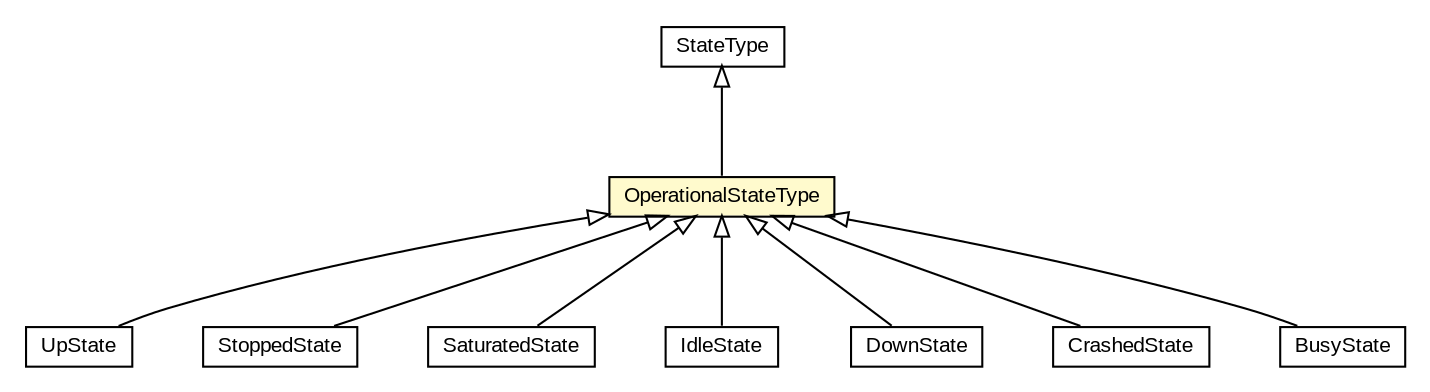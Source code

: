 #!/usr/local/bin/dot
#
# Class diagram 
# Generated by UMLGraph version R5_6-24-gf6e263 (http://www.umlgraph.org/)
#

digraph G {
	edge [fontname="arial",fontsize=10,labelfontname="arial",labelfontsize=10];
	node [fontname="arial",fontsize=10,shape=plaintext];
	nodesep=0.25;
	ranksep=0.5;
	// org.oasis_open.docs.wsdm.mows_2.UpState
	c800699 [label=<<table title="org.oasis_open.docs.wsdm.mows_2.UpState" border="0" cellborder="1" cellspacing="0" cellpadding="2" port="p" href="./UpState.html">
		<tr><td><table border="0" cellspacing="0" cellpadding="1">
<tr><td align="center" balign="center"> UpState </td></tr>
		</table></td></tr>
		</table>>, URL="./UpState.html", fontname="arial", fontcolor="black", fontsize=10.0];
	// org.oasis_open.docs.wsdm.mows_2.StoppedState
	c800703 [label=<<table title="org.oasis_open.docs.wsdm.mows_2.StoppedState" border="0" cellborder="1" cellspacing="0" cellpadding="2" port="p" href="./StoppedState.html">
		<tr><td><table border="0" cellspacing="0" cellpadding="1">
<tr><td align="center" balign="center"> StoppedState </td></tr>
		</table></td></tr>
		</table>>, URL="./StoppedState.html", fontname="arial", fontcolor="black", fontsize=10.0];
	// org.oasis_open.docs.wsdm.mows_2.SaturatedState
	c800704 [label=<<table title="org.oasis_open.docs.wsdm.mows_2.SaturatedState" border="0" cellborder="1" cellspacing="0" cellpadding="2" port="p" href="./SaturatedState.html">
		<tr><td><table border="0" cellspacing="0" cellpadding="1">
<tr><td align="center" balign="center"> SaturatedState </td></tr>
		</table></td></tr>
		</table>>, URL="./SaturatedState.html", fontname="arial", fontcolor="black", fontsize=10.0];
	// org.oasis_open.docs.wsdm.mows_2.OperationalStateType
	c800716 [label=<<table title="org.oasis_open.docs.wsdm.mows_2.OperationalStateType" border="0" cellborder="1" cellspacing="0" cellpadding="2" port="p" bgcolor="lemonChiffon" href="./OperationalStateType.html">
		<tr><td><table border="0" cellspacing="0" cellpadding="1">
<tr><td align="center" balign="center"> OperationalStateType </td></tr>
		</table></td></tr>
		</table>>, URL="./OperationalStateType.html", fontname="arial", fontcolor="black", fontsize=10.0];
	// org.oasis_open.docs.wsdm.mows_2.IdleState
	c800724 [label=<<table title="org.oasis_open.docs.wsdm.mows_2.IdleState" border="0" cellborder="1" cellspacing="0" cellpadding="2" port="p" href="./IdleState.html">
		<tr><td><table border="0" cellspacing="0" cellpadding="1">
<tr><td align="center" balign="center"> IdleState </td></tr>
		</table></td></tr>
		</table>>, URL="./IdleState.html", fontname="arial", fontcolor="black", fontsize=10.0];
	// org.oasis_open.docs.wsdm.mows_2.DownState
	c800728 [label=<<table title="org.oasis_open.docs.wsdm.mows_2.DownState" border="0" cellborder="1" cellspacing="0" cellpadding="2" port="p" href="./DownState.html">
		<tr><td><table border="0" cellspacing="0" cellpadding="1">
<tr><td align="center" balign="center"> DownState </td></tr>
		</table></td></tr>
		</table>>, URL="./DownState.html", fontname="arial", fontcolor="black", fontsize=10.0];
	// org.oasis_open.docs.wsdm.mows_2.CrashedState
	c800729 [label=<<table title="org.oasis_open.docs.wsdm.mows_2.CrashedState" border="0" cellborder="1" cellspacing="0" cellpadding="2" port="p" href="./CrashedState.html">
		<tr><td><table border="0" cellspacing="0" cellpadding="1">
<tr><td align="center" balign="center"> CrashedState </td></tr>
		</table></td></tr>
		</table>>, URL="./CrashedState.html", fontname="arial", fontcolor="black", fontsize=10.0];
	// org.oasis_open.docs.wsdm.mows_2.BusyState
	c800730 [label=<<table title="org.oasis_open.docs.wsdm.mows_2.BusyState" border="0" cellborder="1" cellspacing="0" cellpadding="2" port="p" href="./BusyState.html">
		<tr><td><table border="0" cellspacing="0" cellpadding="1">
<tr><td align="center" balign="center"> BusyState </td></tr>
		</table></td></tr>
		</table>>, URL="./BusyState.html", fontname="arial", fontcolor="black", fontsize=10.0];
	// org.oasis_open.docs.wsdm.muws2_2.StateType
	c800743 [label=<<table title="org.oasis_open.docs.wsdm.muws2_2.StateType" border="0" cellborder="1" cellspacing="0" cellpadding="2" port="p" href="../muws2_2/StateType.html">
		<tr><td><table border="0" cellspacing="0" cellpadding="1">
<tr><td align="center" balign="center"> StateType </td></tr>
		</table></td></tr>
		</table>>, URL="../muws2_2/StateType.html", fontname="arial", fontcolor="black", fontsize=10.0];
	//org.oasis_open.docs.wsdm.mows_2.UpState extends org.oasis_open.docs.wsdm.mows_2.OperationalStateType
	c800716:p -> c800699:p [dir=back,arrowtail=empty];
	//org.oasis_open.docs.wsdm.mows_2.StoppedState extends org.oasis_open.docs.wsdm.mows_2.OperationalStateType
	c800716:p -> c800703:p [dir=back,arrowtail=empty];
	//org.oasis_open.docs.wsdm.mows_2.SaturatedState extends org.oasis_open.docs.wsdm.mows_2.OperationalStateType
	c800716:p -> c800704:p [dir=back,arrowtail=empty];
	//org.oasis_open.docs.wsdm.mows_2.OperationalStateType extends org.oasis_open.docs.wsdm.muws2_2.StateType
	c800743:p -> c800716:p [dir=back,arrowtail=empty];
	//org.oasis_open.docs.wsdm.mows_2.IdleState extends org.oasis_open.docs.wsdm.mows_2.OperationalStateType
	c800716:p -> c800724:p [dir=back,arrowtail=empty];
	//org.oasis_open.docs.wsdm.mows_2.DownState extends org.oasis_open.docs.wsdm.mows_2.OperationalStateType
	c800716:p -> c800728:p [dir=back,arrowtail=empty];
	//org.oasis_open.docs.wsdm.mows_2.CrashedState extends org.oasis_open.docs.wsdm.mows_2.OperationalStateType
	c800716:p -> c800729:p [dir=back,arrowtail=empty];
	//org.oasis_open.docs.wsdm.mows_2.BusyState extends org.oasis_open.docs.wsdm.mows_2.OperationalStateType
	c800716:p -> c800730:p [dir=back,arrowtail=empty];
}

